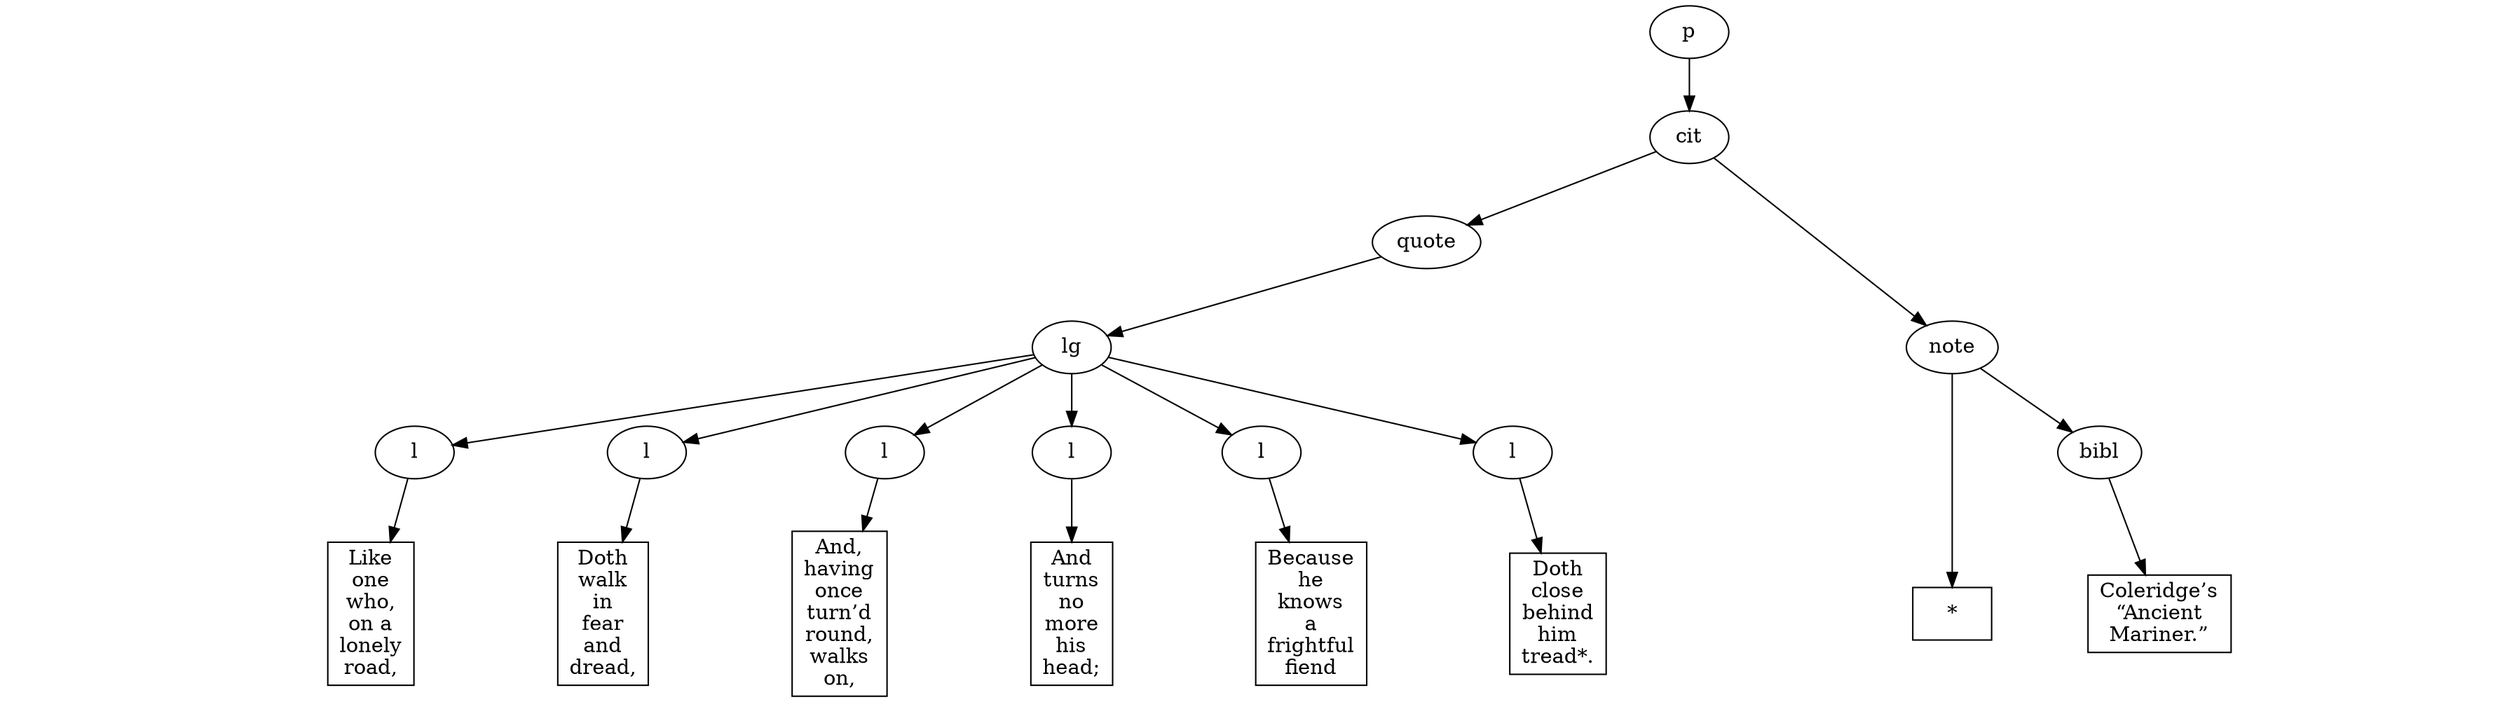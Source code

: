 digraph { 
  node [ordering=out]; 
  subgraph { 
    rank=same; 
// p_0 is past at post
start_p_0 [label="p\n(", shape=ellipse, width=0.3, margin=0, fontsize=11, color=transparent, style=invis, fillcolor="#EEEEEE"];
end_p_0 [label="p\n)", shape=ellipse, width=0.3, margin=0, fontsize=11, color=transparent, style=invis, fillcolor="#EEEEEE"];
// pcd1 is past at post
// cit_0 is past at post
start_cit_0 [label="cit\n(", shape=ellipse, width=0.3, margin=0, fontsize=11, color=transparent, style=invis, fillcolor="#EEEEEE"];
end_cit_0 [label="cit\n)", shape=ellipse, width=0.3, margin=0, fontsize=11, color=transparent, style=invis, fillcolor="#EEEEEE"];
// pcd2 is past at post
// quote_0 is past at post
start_quote_0 [label="quote\n(", shape=ellipse, width=0.3, margin=0, fontsize=11, color=transparent, style=invis, fillcolor="#EEEEEE"];
end_quote_0 [label="quote\n)", shape=ellipse, width=0.3, margin=0, fontsize=11, color=transparent, style=invis, fillcolor="#EEEEEE"];
// pcd3 is past at post
// lg_0 is past at post
start_lg_0 [label="lg\n(", shape=ellipse, width=0.3, margin=0, fontsize=11, color=transparent, style=invis, fillcolor="#EEEEEE"];
end_lg_0 [label="lg\n)", shape=ellipse, width=0.3, margin=0, fontsize=11, color=transparent, style=invis, fillcolor="#EEEEEE"];
// pcd4 is past at post
// l_0 is past at post
start_l_0 [label="l\n(", shape=ellipse, width=0.3, margin=0, fontsize=11, color=transparent, style=invis, fillcolor="#EEEEEE"];
end_l_0 [label="l\n)", shape=ellipse, width=0.3, margin=0, fontsize=11, color=transparent, style=invis, fillcolor="#EEEEEE"];
// pcd5 is past at post
pcd5 [shape=box, label="Like\none\nwho,\non a\nlonely\nroad,", color=black];
// pcd6 is past at post
// l_1 is past at post
start_l_1 [label="l\n(", shape=ellipse, width=0.3, margin=0, fontsize=11, color=transparent, style=invis, fillcolor="#EEEEEE"];
end_l_1 [label="l\n)", shape=ellipse, width=0.3, margin=0, fontsize=11, color=transparent, style=invis, fillcolor="#EEEEEE"];
// pcd7 is past at post
pcd7 [shape=box, label="Doth\nwalk\nin\nfear\nand\ndread,", color=black];
// pcd8 is past at post
// l_2 is past at post
start_l_2 [label="l\n(", shape=ellipse, width=0.3, margin=0, fontsize=11, color=transparent, style=invis, fillcolor="#EEEEEE"];
end_l_2 [label="l\n)", shape=ellipse, width=0.3, margin=0, fontsize=11, color=transparent, style=invis, fillcolor="#EEEEEE"];
// pcd9 is past at post
pcd9 [shape=box, label="And,\nhaving\nonce\nturn’d\nround,\nwalks\non,", color=black];
// pcd10 is past at post
// l_3 is past at post
start_l_3 [label="l\n(", shape=ellipse, width=0.3, margin=0, fontsize=11, color=transparent, style=invis, fillcolor="#EEEEEE"];
end_l_3 [label="l\n)", shape=ellipse, width=0.3, margin=0, fontsize=11, color=transparent, style=invis, fillcolor="#EEEEEE"];
// pcd11 is past at post
pcd11 [shape=box, label="And\nturns\nno\nmore\nhis\nhead;", color=black];
// pcd12 is past at post
// l_4 is past at post
start_l_4 [label="l\n(", shape=ellipse, width=0.3, margin=0, fontsize=11, color=transparent, style=invis, fillcolor="#EEEEEE"];
end_l_4 [label="l\n)", shape=ellipse, width=0.3, margin=0, fontsize=11, color=transparent, style=invis, fillcolor="#EEEEEE"];
// pcd13 is past at post
pcd13 [shape=box, label="Because\nhe\nknows\na\nfrightful\nfiend", color=black];
// pcd14 is past at post
// l_5 is past at post
start_l_5 [label="l\n(", shape=ellipse, width=0.3, margin=0, fontsize=11, color=transparent, style=invis, fillcolor="#EEEEEE"];
end_l_5 [label="l\n)", shape=ellipse, width=0.3, margin=0, fontsize=11, color=transparent, style=invis, fillcolor="#EEEEEE"];
// pcd15 is past at post
pcd15 [shape=box, label="Doth\nclose\nbehind\nhim\ntread*.", color=black];
// pcd16 is past at post
// pcd17 is past at post
// pcd18 is past at post
// note_8 is past at post
start_note_8 [label="note\n(", shape=ellipse, width=0.3, margin=0, fontsize=11, color=transparent, style=invis, fillcolor="#EEEEEE"];
end_note_8 [label="note\n)", shape=ellipse, width=0.3, margin=0, fontsize=11, color=transparent, style=invis, fillcolor="#EEEEEE"];
// pcd19 is past at post
pcd19 [shape=box, label="*\n", color=black];
// bibl_8 is past at post
start_bibl_8 [label="bibl\n(", shape=ellipse, width=0.3, margin=0, fontsize=11, color=transparent, style=invis, fillcolor="#EEEEEE"];
end_bibl_8 [label="bibl\n)", shape=ellipse, width=0.3, margin=0, fontsize=11, color=transparent, style=invis, fillcolor="#EEEEEE"];
// pcd20 is past at post
pcd20 [shape=box, label="Coleridge’s\n“Ancient\nMariner.”", color=black];
// pcd21 is past at post
// pcd22 is past at post
// pcd23 is past at post
  } 

p_0 [label=p, color=black, shape=oval]; 
cit_0 [label=cit, color=black, shape=oval]; 
quote_0 [label=quote, color=black, shape=oval]; 
lg_0 [label=lg, color=black, shape=oval]; 
l_0 [label=l, color=black, shape=oval]; 
l_1 [label=l, color=black, shape=oval]; 
l_2 [label=l, color=black, shape=oval]; 
l_3 [label=l, color=black, shape=oval]; 
l_4 [label=l, color=black, shape=oval]; 
l_5 [label=l, color=black, shape=oval]; 
note_8 [label=note, color=black, shape=oval]; 
bibl_8 [label=bibl, color=black, shape=oval]; 

p_0 -> start_p_0 [color=black, style=invis, arrowhead=none];
p_0 -> cit_0 [color=black, style=solid];
p_0 -> end_p_0 [color=black, style=invis, arrowhead=none];
cit_0 -> start_cit_0 [color=black, style=invis, arrowhead=none];
cit_0 -> quote_0 [color=black, style=solid];
cit_0 -> note_8 [color=black, style=solid];
cit_0 -> end_cit_0 [color=black, style=invis, arrowhead=none];
quote_0 -> start_quote_0 [color=black, style=invis, arrowhead=none];
quote_0 -> lg_0 [color=black, style=solid];
quote_0 -> end_quote_0 [color=black, style=invis, arrowhead=none];
lg_0 -> start_lg_0 [color=black, style=invis, arrowhead=none];
lg_0 -> l_0 [color=black, style=solid];
lg_0 -> l_1 [color=black, style=solid];
lg_0 -> l_2 [color=black, style=solid];
lg_0 -> l_3 [color=black, style=solid];
lg_0 -> l_4 [color=black, style=solid];
lg_0 -> l_5 [color=black, style=solid];
lg_0 -> end_lg_0 [color=black, style=invis, arrowhead=none];
l_0 -> start_l_0 [color=black, style=invis, arrowhead=none];
l_0 -> pcd5 [color=black, style=solid];
l_0 -> end_l_0 [color=black, style=invis, arrowhead=none];
l_1 -> start_l_1 [color=black, style=invis, arrowhead=none];
l_1 -> pcd7 [color=black, style=solid];
l_1 -> end_l_1 [color=black, style=invis, arrowhead=none];
l_2 -> start_l_2 [color=black, style=invis, arrowhead=none];
l_2 -> pcd9 [color=black, style=solid];
l_2 -> end_l_2 [color=black, style=invis, arrowhead=none];
l_3 -> start_l_3 [color=black, style=invis, arrowhead=none];
l_3 -> pcd11 [color=black, style=solid];
l_3 -> end_l_3 [color=black, style=invis, arrowhead=none];
l_4 -> start_l_4 [color=black, style=invis, arrowhead=none];
l_4 -> pcd13 [color=black, style=solid];
l_4 -> end_l_4 [color=black, style=invis, arrowhead=none];
l_5 -> start_l_5 [color=black, style=invis, arrowhead=none];
l_5 -> pcd15 [color=black, style=solid];
l_5 -> end_l_5 [color=black, style=invis, arrowhead=none];
note_8 -> start_note_8 [color=black, style=invis, arrowhead=none];
note_8 -> pcd19 [color=black, style=solid];
note_8 -> bibl_8 [color=black, style=solid];
note_8 -> end_note_8 [color=black, style=invis, arrowhead=none];
bibl_8 -> start_bibl_8 [color=black, style=invis, arrowhead=none];
bibl_8 -> pcd20 [color=black, style=solid];
bibl_8 -> end_bibl_8 [color=black, style=invis, arrowhead=none];
}
